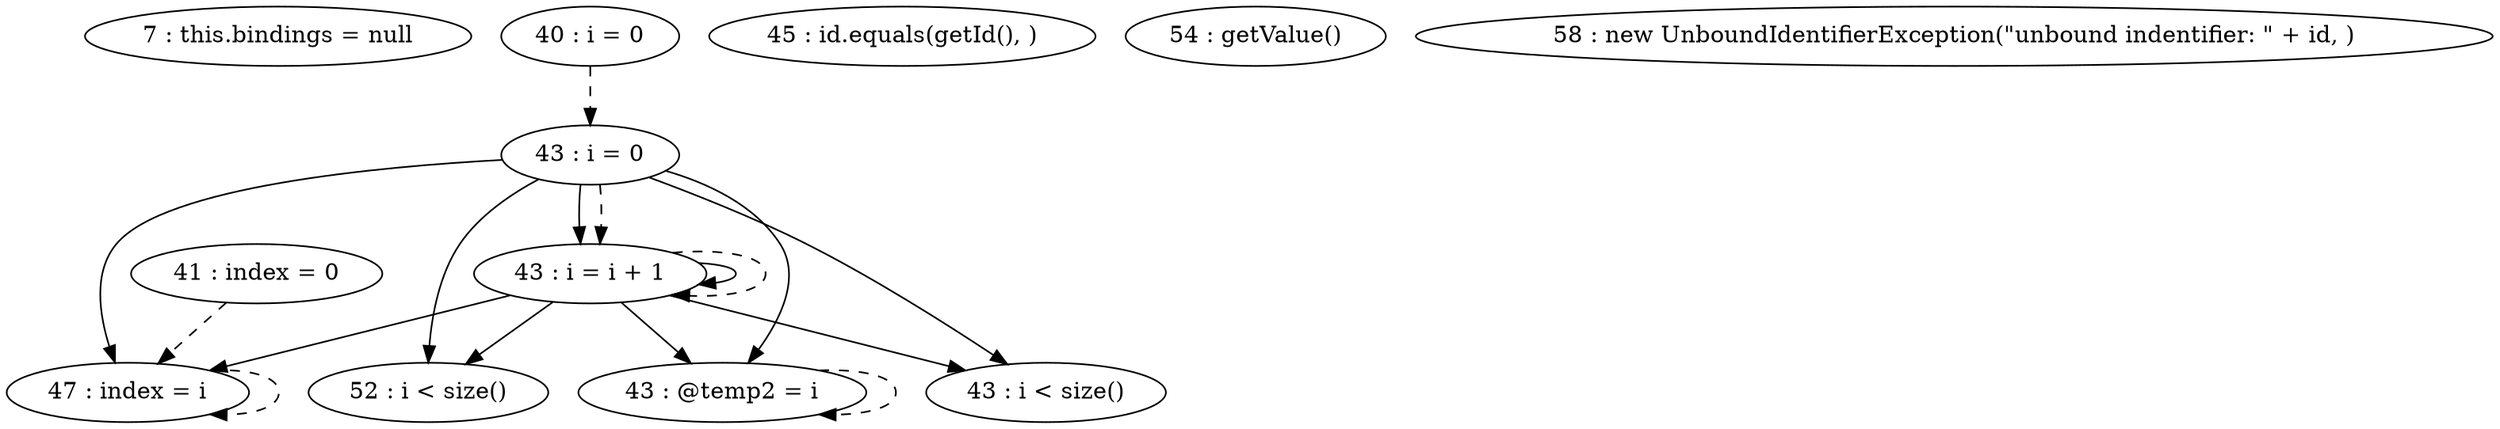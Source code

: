 digraph G {
"7 : this.bindings = null"
"40 : i = 0"
"40 : i = 0" -> "43 : i = 0" [style=dashed]
"41 : index = 0"
"41 : index = 0" -> "47 : index = i" [style=dashed]
"43 : i = 0"
"43 : i = 0" -> "43 : i < size()"
"43 : i = 0" -> "52 : i < size()"
"43 : i = 0" -> "43 : @temp2 = i"
"43 : i = 0" -> "43 : i = i + 1"
"43 : i = 0" -> "47 : index = i"
"43 : i = 0" -> "43 : i = i + 1" [style=dashed]
"43 : i < size()"
"45 : id.equals(getId(), )"
"52 : i < size()"
"47 : index = i"
"47 : index = i" -> "47 : index = i" [style=dashed]
"43 : @temp2 = i"
"43 : @temp2 = i" -> "43 : @temp2 = i" [style=dashed]
"43 : i = i + 1"
"43 : i = i + 1" -> "43 : i < size()"
"43 : i = i + 1" -> "52 : i < size()"
"43 : i = i + 1" -> "43 : @temp2 = i"
"43 : i = i + 1" -> "43 : i = i + 1"
"43 : i = i + 1" -> "47 : index = i"
"43 : i = i + 1" -> "43 : i = i + 1" [style=dashed]
"54 : getValue()"
"58 : new UnboundIdentifierException(\"unbound indentifier: \" + id, )"
}